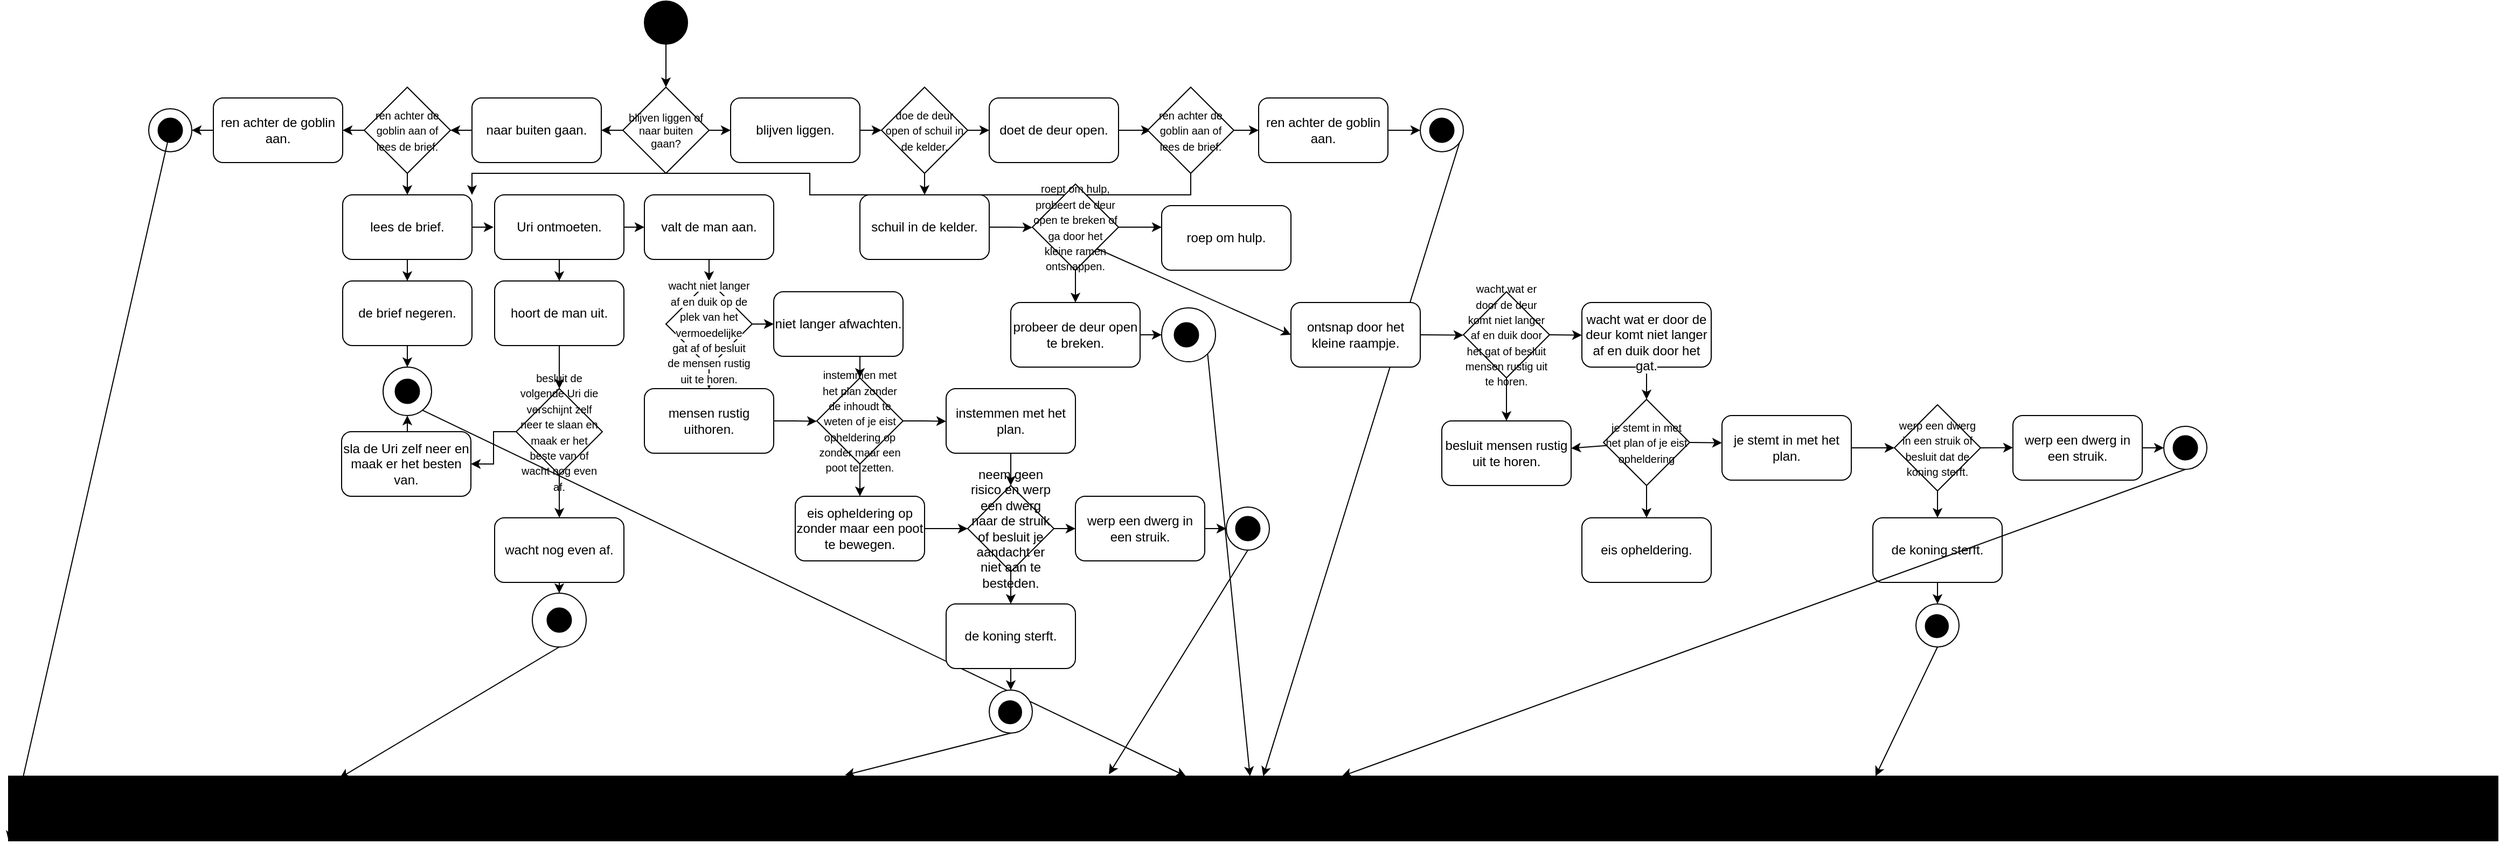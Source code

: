 <mxfile version="22.0.0" type="device">
  <diagram id="C5RBs43oDa-KdzZeNtuy" name="Page-1">
    <mxGraphModel dx="2767" dy="1206" grid="1" gridSize="10" guides="1" tooltips="1" connect="1" arrows="1" fold="1" page="1" pageScale="1" pageWidth="827" pageHeight="1169" math="0" shadow="0">
      <root>
        <mxCell id="WIyWlLk6GJQsqaUBKTNV-0" />
        <mxCell id="WIyWlLk6GJQsqaUBKTNV-1" parent="WIyWlLk6GJQsqaUBKTNV-0" />
        <mxCell id="JVH38c-LuEpq8ZFokZwe-1" style="edgeStyle=orthogonalEdgeStyle;rounded=0;orthogonalLoop=1;jettySize=auto;html=1;exitX=0.5;exitY=1;exitDx=0;exitDy=0;" parent="WIyWlLk6GJQsqaUBKTNV-1" source="JVH38c-LuEpq8ZFokZwe-0" edge="1">
          <mxGeometry relative="1" as="geometry">
            <mxPoint x="380" y="840" as="targetPoint" />
          </mxGeometry>
        </mxCell>
        <mxCell id="JVH38c-LuEpq8ZFokZwe-0" value="" style="ellipse;whiteSpace=wrap;html=1;aspect=fixed;strokeColor=#000000;fillColor=#000000;" parent="WIyWlLk6GJQsqaUBKTNV-1" vertex="1">
          <mxGeometry x="360" y="760" width="40" height="40" as="geometry" />
        </mxCell>
        <mxCell id="JVH38c-LuEpq8ZFokZwe-3" style="edgeStyle=orthogonalEdgeStyle;rounded=0;orthogonalLoop=1;jettySize=auto;html=1;exitX=0;exitY=0.5;exitDx=0;exitDy=0;" parent="WIyWlLk6GJQsqaUBKTNV-1" source="JVH38c-LuEpq8ZFokZwe-2" edge="1">
          <mxGeometry relative="1" as="geometry">
            <mxPoint x="320" y="880" as="targetPoint" />
          </mxGeometry>
        </mxCell>
        <mxCell id="JVH38c-LuEpq8ZFokZwe-4" style="edgeStyle=orthogonalEdgeStyle;rounded=0;orthogonalLoop=1;jettySize=auto;html=1;exitX=1;exitY=0.5;exitDx=0;exitDy=0;" parent="WIyWlLk6GJQsqaUBKTNV-1" source="JVH38c-LuEpq8ZFokZwe-2" edge="1">
          <mxGeometry relative="1" as="geometry">
            <mxPoint x="440" y="880" as="targetPoint" />
          </mxGeometry>
        </mxCell>
        <mxCell id="JVH38c-LuEpq8ZFokZwe-2" value="&lt;font style=&quot;font-size: 10px;&quot;&gt;blijven liggen of naar buiten gaan?&lt;/font&gt;" style="rhombus;whiteSpace=wrap;html=1;fontSize=10;rotation=0;" parent="WIyWlLk6GJQsqaUBKTNV-1" vertex="1">
          <mxGeometry x="340" y="840" width="80" height="80" as="geometry" />
        </mxCell>
        <mxCell id="JVH38c-LuEpq8ZFokZwe-7" style="edgeStyle=orthogonalEdgeStyle;rounded=0;orthogonalLoop=1;jettySize=auto;html=1;exitX=0;exitY=0.5;exitDx=0;exitDy=0;" parent="WIyWlLk6GJQsqaUBKTNV-1" source="JVH38c-LuEpq8ZFokZwe-5" edge="1">
          <mxGeometry relative="1" as="geometry">
            <mxPoint x="180" y="880" as="targetPoint" />
          </mxGeometry>
        </mxCell>
        <mxCell id="JVH38c-LuEpq8ZFokZwe-5" value="&lt;font style=&quot;font-size: 12px;&quot;&gt;naar buiten gaan.&lt;/font&gt;" style="rounded=1;whiteSpace=wrap;html=1;fontSize=12;" parent="WIyWlLk6GJQsqaUBKTNV-1" vertex="1">
          <mxGeometry x="200" y="850" width="120" height="60" as="geometry" />
        </mxCell>
        <mxCell id="JVH38c-LuEpq8ZFokZwe-8" style="edgeStyle=orthogonalEdgeStyle;rounded=0;orthogonalLoop=1;jettySize=auto;html=1;exitX=1;exitY=0.5;exitDx=0;exitDy=0;" parent="WIyWlLk6GJQsqaUBKTNV-1" source="JVH38c-LuEpq8ZFokZwe-6" edge="1">
          <mxGeometry relative="1" as="geometry">
            <mxPoint x="580" y="880" as="targetPoint" />
          </mxGeometry>
        </mxCell>
        <mxCell id="JVH38c-LuEpq8ZFokZwe-6" value="blijven liggen." style="rounded=1;whiteSpace=wrap;html=1;" parent="WIyWlLk6GJQsqaUBKTNV-1" vertex="1">
          <mxGeometry x="440" y="850" width="120" height="60" as="geometry" />
        </mxCell>
        <mxCell id="JVH38c-LuEpq8ZFokZwe-15" style="edgeStyle=orthogonalEdgeStyle;rounded=0;orthogonalLoop=1;jettySize=auto;html=1;exitX=0;exitY=0.5;exitDx=0;exitDy=0;" parent="WIyWlLk6GJQsqaUBKTNV-1" source="JVH38c-LuEpq8ZFokZwe-12" edge="1">
          <mxGeometry relative="1" as="geometry">
            <mxPoint x="-60" y="880" as="targetPoint" />
          </mxGeometry>
        </mxCell>
        <mxCell id="JVH38c-LuEpq8ZFokZwe-12" value="ren achter de goblin aan." style="rounded=1;whiteSpace=wrap;html=1;" parent="WIyWlLk6GJQsqaUBKTNV-1" vertex="1">
          <mxGeometry x="-40" y="850" width="120" height="60" as="geometry" />
        </mxCell>
        <mxCell id="JVH38c-LuEpq8ZFokZwe-14" style="edgeStyle=orthogonalEdgeStyle;rounded=0;orthogonalLoop=1;jettySize=auto;html=1;exitX=0;exitY=0.5;exitDx=0;exitDy=0;entryX=1;entryY=0.5;entryDx=0;entryDy=0;" parent="WIyWlLk6GJQsqaUBKTNV-1" source="JVH38c-LuEpq8ZFokZwe-13" target="JVH38c-LuEpq8ZFokZwe-12" edge="1">
          <mxGeometry relative="1" as="geometry" />
        </mxCell>
        <mxCell id="JVH38c-LuEpq8ZFokZwe-19" style="edgeStyle=orthogonalEdgeStyle;rounded=0;orthogonalLoop=1;jettySize=auto;html=1;exitX=0.5;exitY=1;exitDx=0;exitDy=0;" parent="WIyWlLk6GJQsqaUBKTNV-1" source="JVH38c-LuEpq8ZFokZwe-13" edge="1">
          <mxGeometry relative="1" as="geometry">
            <mxPoint x="140" y="940" as="targetPoint" />
          </mxGeometry>
        </mxCell>
        <mxCell id="JVH38c-LuEpq8ZFokZwe-13" value="&lt;font style=&quot;font-size: 10px;&quot;&gt;ren achter de goblin aan of lees de brief.&lt;/font&gt;" style="rhombus;whiteSpace=wrap;html=1;" parent="WIyWlLk6GJQsqaUBKTNV-1" vertex="1">
          <mxGeometry x="100" y="840" width="80" height="80" as="geometry" />
        </mxCell>
        <mxCell id="JVH38c-LuEpq8ZFokZwe-16" value="" style="ellipse;whiteSpace=wrap;html=1;aspect=fixed;" parent="WIyWlLk6GJQsqaUBKTNV-1" vertex="1">
          <mxGeometry x="-100" y="860" width="40" height="40" as="geometry" />
        </mxCell>
        <mxCell id="hC5z3ui4Namyv324sPZt-117" style="edgeStyle=none;rounded=0;orthogonalLoop=1;jettySize=auto;html=1;entryX=0;entryY=1;entryDx=0;entryDy=0;" edge="1" parent="WIyWlLk6GJQsqaUBKTNV-1" source="JVH38c-LuEpq8ZFokZwe-18" target="hC5z3ui4Namyv324sPZt-111">
          <mxGeometry relative="1" as="geometry" />
        </mxCell>
        <mxCell id="JVH38c-LuEpq8ZFokZwe-18" value="" style="ellipse;whiteSpace=wrap;html=1;aspect=fixed;fillColor=#000000;" parent="WIyWlLk6GJQsqaUBKTNV-1" vertex="1">
          <mxGeometry x="-91.25" y="868.75" width="22.5" height="22.5" as="geometry" />
        </mxCell>
        <mxCell id="JVH38c-LuEpq8ZFokZwe-21" style="edgeStyle=orthogonalEdgeStyle;rounded=0;orthogonalLoop=1;jettySize=auto;html=1;exitX=0.5;exitY=1;exitDx=0;exitDy=0;" parent="WIyWlLk6GJQsqaUBKTNV-1" source="JVH38c-LuEpq8ZFokZwe-20" edge="1">
          <mxGeometry relative="1" as="geometry">
            <mxPoint x="140" y="1020" as="targetPoint" />
          </mxGeometry>
        </mxCell>
        <mxCell id="l2KjWmBIhpVh5TFw2_E3-1" style="edgeStyle=orthogonalEdgeStyle;rounded=0;orthogonalLoop=1;jettySize=auto;html=1;exitX=1;exitY=0.5;exitDx=0;exitDy=0;" parent="WIyWlLk6GJQsqaUBKTNV-1" source="JVH38c-LuEpq8ZFokZwe-20" edge="1">
          <mxGeometry relative="1" as="geometry">
            <mxPoint x="220" y="970" as="targetPoint" />
          </mxGeometry>
        </mxCell>
        <mxCell id="JVH38c-LuEpq8ZFokZwe-20" value="lees de brief." style="rounded=1;whiteSpace=wrap;html=1;" parent="WIyWlLk6GJQsqaUBKTNV-1" vertex="1">
          <mxGeometry x="80" y="940" width="120" height="60" as="geometry" />
        </mxCell>
        <mxCell id="l2KjWmBIhpVh5TFw2_E3-0" style="edgeStyle=orthogonalEdgeStyle;rounded=0;orthogonalLoop=1;jettySize=auto;html=1;exitX=0.5;exitY=1;exitDx=0;exitDy=0;entryX=0.5;entryY=0;entryDx=0;entryDy=0;" parent="WIyWlLk6GJQsqaUBKTNV-1" source="JVH38c-LuEpq8ZFokZwe-22" target="JVH38c-LuEpq8ZFokZwe-23" edge="1">
          <mxGeometry relative="1" as="geometry" />
        </mxCell>
        <mxCell id="JVH38c-LuEpq8ZFokZwe-22" value="de brief negeren." style="rounded=1;whiteSpace=wrap;html=1;" parent="WIyWlLk6GJQsqaUBKTNV-1" vertex="1">
          <mxGeometry x="80" y="1020" width="120" height="60" as="geometry" />
        </mxCell>
        <mxCell id="hC5z3ui4Namyv324sPZt-118" style="edgeStyle=none;rounded=0;orthogonalLoop=1;jettySize=auto;html=1;exitX=0;exitY=0.5;exitDx=0;exitDy=0;" edge="1" parent="WIyWlLk6GJQsqaUBKTNV-1" source="JVH38c-LuEpq8ZFokZwe-23" target="hC5z3ui4Namyv324sPZt-111">
          <mxGeometry relative="1" as="geometry" />
        </mxCell>
        <mxCell id="JVH38c-LuEpq8ZFokZwe-23" value="" style="ellipse;whiteSpace=wrap;html=1;aspect=fixed;" parent="WIyWlLk6GJQsqaUBKTNV-1" vertex="1">
          <mxGeometry x="117.5" y="1100" width="45" height="45" as="geometry" />
        </mxCell>
        <mxCell id="JVH38c-LuEpq8ZFokZwe-24" value="" style="ellipse;whiteSpace=wrap;html=1;aspect=fixed;fillColor=#000000;" parent="WIyWlLk6GJQsqaUBKTNV-1" vertex="1">
          <mxGeometry x="128.75" y="1111.25" width="22.5" height="22.5" as="geometry" />
        </mxCell>
        <mxCell id="l2KjWmBIhpVh5TFw2_E3-3" style="edgeStyle=orthogonalEdgeStyle;rounded=0;orthogonalLoop=1;jettySize=auto;html=1;exitX=0.5;exitY=1;exitDx=0;exitDy=0;" parent="WIyWlLk6GJQsqaUBKTNV-1" source="l2KjWmBIhpVh5TFw2_E3-2" edge="1">
          <mxGeometry relative="1" as="geometry">
            <mxPoint x="281" y="1020" as="targetPoint" />
          </mxGeometry>
        </mxCell>
        <mxCell id="l2KjWmBIhpVh5TFw2_E3-5" style="edgeStyle=orthogonalEdgeStyle;rounded=0;orthogonalLoop=1;jettySize=auto;html=1;exitX=1;exitY=0.5;exitDx=0;exitDy=0;" parent="WIyWlLk6GJQsqaUBKTNV-1" source="l2KjWmBIhpVh5TFw2_E3-2" edge="1">
          <mxGeometry relative="1" as="geometry">
            <mxPoint x="360" y="970" as="targetPoint" />
          </mxGeometry>
        </mxCell>
        <mxCell id="l2KjWmBIhpVh5TFw2_E3-2" value="Uri ontmoeten." style="rounded=1;whiteSpace=wrap;html=1;" parent="WIyWlLk6GJQsqaUBKTNV-1" vertex="1">
          <mxGeometry x="221" y="940" width="120" height="60" as="geometry" />
        </mxCell>
        <mxCell id="hC5z3ui4Namyv324sPZt-14" style="edgeStyle=orthogonalEdgeStyle;rounded=0;orthogonalLoop=1;jettySize=auto;html=1;exitX=0.5;exitY=1;exitDx=0;exitDy=0;" edge="1" parent="WIyWlLk6GJQsqaUBKTNV-1" source="l2KjWmBIhpVh5TFw2_E3-4">
          <mxGeometry relative="1" as="geometry">
            <mxPoint x="281.111" y="1120.0" as="targetPoint" />
          </mxGeometry>
        </mxCell>
        <mxCell id="l2KjWmBIhpVh5TFw2_E3-4" value="hoort de man uit." style="rounded=1;whiteSpace=wrap;html=1;" parent="WIyWlLk6GJQsqaUBKTNV-1" vertex="1">
          <mxGeometry x="221" y="1020" width="120" height="60" as="geometry" />
        </mxCell>
        <mxCell id="l2KjWmBIhpVh5TFw2_E3-7" style="edgeStyle=orthogonalEdgeStyle;rounded=0;orthogonalLoop=1;jettySize=auto;html=1;exitX=0.5;exitY=1;exitDx=0;exitDy=0;" parent="WIyWlLk6GJQsqaUBKTNV-1" source="l2KjWmBIhpVh5TFw2_E3-6" edge="1">
          <mxGeometry relative="1" as="geometry">
            <mxPoint x="420" y="1020" as="targetPoint" />
          </mxGeometry>
        </mxCell>
        <mxCell id="l2KjWmBIhpVh5TFw2_E3-6" value="valt de man aan." style="rounded=1;whiteSpace=wrap;html=1;" parent="WIyWlLk6GJQsqaUBKTNV-1" vertex="1">
          <mxGeometry x="360" y="940" width="120" height="60" as="geometry" />
        </mxCell>
        <mxCell id="hC5z3ui4Namyv324sPZt-0" style="edgeStyle=orthogonalEdgeStyle;rounded=0;orthogonalLoop=1;jettySize=auto;html=1;exitX=1;exitY=0.5;exitDx=0;exitDy=0;" edge="1" parent="WIyWlLk6GJQsqaUBKTNV-1" source="l2KjWmBIhpVh5TFw2_E3-8">
          <mxGeometry relative="1" as="geometry">
            <mxPoint x="480" y="1060.333" as="targetPoint" />
          </mxGeometry>
        </mxCell>
        <mxCell id="hC5z3ui4Namyv324sPZt-1" style="edgeStyle=orthogonalEdgeStyle;rounded=0;orthogonalLoop=1;jettySize=auto;html=1;exitX=0.5;exitY=1;exitDx=0;exitDy=0;" edge="1" parent="WIyWlLk6GJQsqaUBKTNV-1" source="l2KjWmBIhpVh5TFw2_E3-8">
          <mxGeometry relative="1" as="geometry">
            <mxPoint x="420" y="1120.0" as="targetPoint" />
          </mxGeometry>
        </mxCell>
        <mxCell id="l2KjWmBIhpVh5TFw2_E3-8" value="&lt;font style=&quot;font-size: 10px;&quot;&gt;&lt;br&gt;&lt;span style=&quot;color: rgb(0, 0, 0); font-family: Helvetica; font-style: normal; font-variant-ligatures: normal; font-variant-caps: normal; font-weight: 400; letter-spacing: normal; orphans: 2; text-align: center; text-indent: 0px; text-transform: none; widows: 2; word-spacing: 0px; -webkit-text-stroke-width: 0px; background-color: rgb(251, 251, 251); text-decoration-thickness: initial; text-decoration-style: initial; text-decoration-color: initial; float: none; display: inline !important;&quot;&gt;wacht niet langer af en duik op de plek van het vermoedelijke gat af of besluit de mensen rustig uit te horen.&lt;/span&gt;&lt;br&gt;&lt;/font&gt;" style="rhombus;whiteSpace=wrap;html=1;" parent="WIyWlLk6GJQsqaUBKTNV-1" vertex="1">
          <mxGeometry x="380" y="1020" width="80" height="80" as="geometry" />
        </mxCell>
        <mxCell id="hC5z3ui4Namyv324sPZt-4" style="edgeStyle=orthogonalEdgeStyle;rounded=0;orthogonalLoop=1;jettySize=auto;html=1;exitX=1;exitY=0.5;exitDx=0;exitDy=0;" edge="1" parent="WIyWlLk6GJQsqaUBKTNV-1" source="hC5z3ui4Namyv324sPZt-2">
          <mxGeometry relative="1" as="geometry">
            <mxPoint x="520" y="1150.333" as="targetPoint" />
          </mxGeometry>
        </mxCell>
        <mxCell id="hC5z3ui4Namyv324sPZt-2" value="mensen rustig uithoren." style="rounded=1;whiteSpace=wrap;html=1;" vertex="1" parent="WIyWlLk6GJQsqaUBKTNV-1">
          <mxGeometry x="360" y="1120" width="120" height="60" as="geometry" />
        </mxCell>
        <mxCell id="hC5z3ui4Namyv324sPZt-6" style="edgeStyle=orthogonalEdgeStyle;rounded=0;orthogonalLoop=1;jettySize=auto;html=1;exitX=0.75;exitY=1;exitDx=0;exitDy=0;entryX=0.5;entryY=0;entryDx=0;entryDy=0;" edge="1" parent="WIyWlLk6GJQsqaUBKTNV-1" source="hC5z3ui4Namyv324sPZt-3" target="hC5z3ui4Namyv324sPZt-5">
          <mxGeometry relative="1" as="geometry" />
        </mxCell>
        <mxCell id="hC5z3ui4Namyv324sPZt-3" value="niet langer afwachten." style="rounded=1;whiteSpace=wrap;html=1;" vertex="1" parent="WIyWlLk6GJQsqaUBKTNV-1">
          <mxGeometry x="480" y="1030" width="120" height="60" as="geometry" />
        </mxCell>
        <mxCell id="hC5z3ui4Namyv324sPZt-7" style="edgeStyle=orthogonalEdgeStyle;rounded=0;orthogonalLoop=1;jettySize=auto;html=1;exitX=1;exitY=0.5;exitDx=0;exitDy=0;" edge="1" parent="WIyWlLk6GJQsqaUBKTNV-1" source="hC5z3ui4Namyv324sPZt-5">
          <mxGeometry relative="1" as="geometry">
            <mxPoint x="640" y="1150.333" as="targetPoint" />
          </mxGeometry>
        </mxCell>
        <mxCell id="hC5z3ui4Namyv324sPZt-9" style="edgeStyle=orthogonalEdgeStyle;rounded=0;orthogonalLoop=1;jettySize=auto;html=1;exitX=0.5;exitY=1;exitDx=0;exitDy=0;" edge="1" parent="WIyWlLk6GJQsqaUBKTNV-1" source="hC5z3ui4Namyv324sPZt-5">
          <mxGeometry relative="1" as="geometry">
            <mxPoint x="560" y="1220.0" as="targetPoint" />
          </mxGeometry>
        </mxCell>
        <mxCell id="hC5z3ui4Namyv324sPZt-5" value="&lt;font style=&quot;font-size: 10px;&quot;&gt;instemmen met het plan zonder de inhoudt te weten of je eist opheldering op zonder maar een poot te zetten.&lt;/font&gt;" style="rhombus;whiteSpace=wrap;html=1;align=center;" vertex="1" parent="WIyWlLk6GJQsqaUBKTNV-1">
          <mxGeometry x="520" y="1110" width="80" height="80" as="geometry" />
        </mxCell>
        <mxCell id="hC5z3ui4Namyv324sPZt-13" style="edgeStyle=orthogonalEdgeStyle;rounded=0;orthogonalLoop=1;jettySize=auto;html=1;exitX=0.5;exitY=1;exitDx=0;exitDy=0;entryX=0.5;entryY=0;entryDx=0;entryDy=0;" edge="1" parent="WIyWlLk6GJQsqaUBKTNV-1" source="hC5z3ui4Namyv324sPZt-8" target="hC5z3ui4Namyv324sPZt-11">
          <mxGeometry relative="1" as="geometry" />
        </mxCell>
        <mxCell id="hC5z3ui4Namyv324sPZt-8" value="instemmen met het plan." style="rounded=1;whiteSpace=wrap;html=1;" vertex="1" parent="WIyWlLk6GJQsqaUBKTNV-1">
          <mxGeometry x="640" y="1120" width="120" height="60" as="geometry" />
        </mxCell>
        <mxCell id="hC5z3ui4Namyv324sPZt-12" style="edgeStyle=orthogonalEdgeStyle;rounded=0;orthogonalLoop=1;jettySize=auto;html=1;exitX=1;exitY=0.5;exitDx=0;exitDy=0;entryX=0;entryY=0.5;entryDx=0;entryDy=0;" edge="1" parent="WIyWlLk6GJQsqaUBKTNV-1" source="hC5z3ui4Namyv324sPZt-10" target="hC5z3ui4Namyv324sPZt-11">
          <mxGeometry relative="1" as="geometry" />
        </mxCell>
        <mxCell id="hC5z3ui4Namyv324sPZt-10" value="eis opheldering op zonder maar een poot te bewegen." style="rounded=1;whiteSpace=wrap;html=1;" vertex="1" parent="WIyWlLk6GJQsqaUBKTNV-1">
          <mxGeometry x="500" y="1220" width="120" height="60" as="geometry" />
        </mxCell>
        <mxCell id="hC5z3ui4Namyv324sPZt-55" style="edgeStyle=orthogonalEdgeStyle;rounded=0;orthogonalLoop=1;jettySize=auto;html=1;" edge="1" parent="WIyWlLk6GJQsqaUBKTNV-1" source="hC5z3ui4Namyv324sPZt-11">
          <mxGeometry relative="1" as="geometry">
            <mxPoint x="760" y="1250" as="targetPoint" />
          </mxGeometry>
        </mxCell>
        <mxCell id="hC5z3ui4Namyv324sPZt-56" style="edgeStyle=orthogonalEdgeStyle;rounded=0;orthogonalLoop=1;jettySize=auto;html=1;" edge="1" parent="WIyWlLk6GJQsqaUBKTNV-1" source="hC5z3ui4Namyv324sPZt-11">
          <mxGeometry relative="1" as="geometry">
            <mxPoint x="700" y="1320" as="targetPoint" />
          </mxGeometry>
        </mxCell>
        <mxCell id="hC5z3ui4Namyv324sPZt-11" value="neem geen risico en werp een dwerg naar de struik of besluit je aandacht er niet aan te besteden." style="rhombus;whiteSpace=wrap;html=1;" vertex="1" parent="WIyWlLk6GJQsqaUBKTNV-1">
          <mxGeometry x="660" y="1210" width="80" height="80" as="geometry" />
        </mxCell>
        <mxCell id="hC5z3ui4Namyv324sPZt-16" style="edgeStyle=orthogonalEdgeStyle;rounded=0;orthogonalLoop=1;jettySize=auto;html=1;exitX=0;exitY=0.5;exitDx=0;exitDy=0;" edge="1" parent="WIyWlLk6GJQsqaUBKTNV-1" source="hC5z3ui4Namyv324sPZt-15" target="hC5z3ui4Namyv324sPZt-17">
          <mxGeometry relative="1" as="geometry">
            <mxPoint x="200" y="1160.333" as="targetPoint" />
          </mxGeometry>
        </mxCell>
        <mxCell id="hC5z3ui4Namyv324sPZt-20" style="edgeStyle=orthogonalEdgeStyle;rounded=0;orthogonalLoop=1;jettySize=auto;html=1;exitX=0.5;exitY=1;exitDx=0;exitDy=0;" edge="1" parent="WIyWlLk6GJQsqaUBKTNV-1" source="hC5z3ui4Namyv324sPZt-15">
          <mxGeometry relative="1" as="geometry">
            <mxPoint x="281.111" y="1240.0" as="targetPoint" />
          </mxGeometry>
        </mxCell>
        <mxCell id="hC5z3ui4Namyv324sPZt-15" value="&lt;font style=&quot;font-size: 10px;&quot;&gt;besluit de volgende Uri die verschijnt zelf neer te slaan en maak er het beste van of wacht nog even af.&lt;/font&gt;" style="rhombus;whiteSpace=wrap;html=1;" vertex="1" parent="WIyWlLk6GJQsqaUBKTNV-1">
          <mxGeometry x="241" y="1120" width="80" height="80" as="geometry" />
        </mxCell>
        <mxCell id="hC5z3ui4Namyv324sPZt-19" style="edgeStyle=orthogonalEdgeStyle;rounded=0;orthogonalLoop=1;jettySize=auto;html=1;exitX=0.5;exitY=0;exitDx=0;exitDy=0;entryX=0.5;entryY=1;entryDx=0;entryDy=0;" edge="1" parent="WIyWlLk6GJQsqaUBKTNV-1" source="hC5z3ui4Namyv324sPZt-17" target="JVH38c-LuEpq8ZFokZwe-23">
          <mxGeometry relative="1" as="geometry" />
        </mxCell>
        <mxCell id="hC5z3ui4Namyv324sPZt-17" value="sla de Uri zelf neer en maak er het besten van." style="rounded=1;whiteSpace=wrap;html=1;" vertex="1" parent="WIyWlLk6GJQsqaUBKTNV-1">
          <mxGeometry x="79" y="1160" width="120" height="60" as="geometry" />
        </mxCell>
        <mxCell id="hC5z3ui4Namyv324sPZt-32" style="edgeStyle=orthogonalEdgeStyle;rounded=0;orthogonalLoop=1;jettySize=auto;html=1;exitX=0.5;exitY=1;exitDx=0;exitDy=0;entryX=0.5;entryY=0;entryDx=0;entryDy=0;" edge="1" parent="WIyWlLk6GJQsqaUBKTNV-1" source="hC5z3ui4Namyv324sPZt-21" target="hC5z3ui4Namyv324sPZt-27">
          <mxGeometry relative="1" as="geometry" />
        </mxCell>
        <mxCell id="hC5z3ui4Namyv324sPZt-21" value="wacht nog even af." style="rounded=1;whiteSpace=wrap;html=1;" vertex="1" parent="WIyWlLk6GJQsqaUBKTNV-1">
          <mxGeometry x="221" y="1240" width="120" height="60" as="geometry" />
        </mxCell>
        <mxCell id="hC5z3ui4Namyv324sPZt-26" value="" style="ellipse;whiteSpace=wrap;html=1;aspect=fixed;fillColor=#000000;" vertex="1" parent="WIyWlLk6GJQsqaUBKTNV-1">
          <mxGeometry x="269.75" y="1323.75" width="22.5" height="22.5" as="geometry" />
        </mxCell>
        <mxCell id="hC5z3ui4Namyv324sPZt-27" value="" style="ellipse;whiteSpace=wrap;html=1;aspect=fixed;fillColor=none;" vertex="1" parent="WIyWlLk6GJQsqaUBKTNV-1">
          <mxGeometry x="256" y="1310" width="50" height="50" as="geometry" />
        </mxCell>
        <mxCell id="hC5z3ui4Namyv324sPZt-34" style="edgeStyle=orthogonalEdgeStyle;rounded=0;orthogonalLoop=1;jettySize=auto;html=1;exitX=1;exitY=0.5;exitDx=0;exitDy=0;" edge="1" parent="WIyWlLk6GJQsqaUBKTNV-1" source="hC5z3ui4Namyv324sPZt-33">
          <mxGeometry relative="1" as="geometry">
            <mxPoint x="680" y="880.333" as="targetPoint" />
          </mxGeometry>
        </mxCell>
        <mxCell id="hC5z3ui4Namyv324sPZt-47" style="edgeStyle=orthogonalEdgeStyle;rounded=0;orthogonalLoop=1;jettySize=auto;html=1;exitX=0.5;exitY=1;exitDx=0;exitDy=0;" edge="1" parent="WIyWlLk6GJQsqaUBKTNV-1" source="hC5z3ui4Namyv324sPZt-33">
          <mxGeometry relative="1" as="geometry">
            <mxPoint x="620" y="940.0" as="targetPoint" />
          </mxGeometry>
        </mxCell>
        <mxCell id="hC5z3ui4Namyv324sPZt-33" value="&lt;font style=&quot;font-size: 10px;&quot;&gt;doe de deur open of schuil in de kelder.&lt;/font&gt;" style="rhombus;whiteSpace=wrap;html=1;" vertex="1" parent="WIyWlLk6GJQsqaUBKTNV-1">
          <mxGeometry x="580" y="840" width="80" height="80" as="geometry" />
        </mxCell>
        <mxCell id="hC5z3ui4Namyv324sPZt-36" style="edgeStyle=orthogonalEdgeStyle;rounded=0;orthogonalLoop=1;jettySize=auto;html=1;exitX=1;exitY=0.5;exitDx=0;exitDy=0;" edge="1" parent="WIyWlLk6GJQsqaUBKTNV-1" source="hC5z3ui4Namyv324sPZt-35">
          <mxGeometry relative="1" as="geometry">
            <mxPoint x="830" y="880.333" as="targetPoint" />
          </mxGeometry>
        </mxCell>
        <mxCell id="hC5z3ui4Namyv324sPZt-35" value="doet de deur open." style="rounded=1;whiteSpace=wrap;html=1;" vertex="1" parent="WIyWlLk6GJQsqaUBKTNV-1">
          <mxGeometry x="680" y="850" width="120" height="60" as="geometry" />
        </mxCell>
        <mxCell id="hC5z3ui4Namyv324sPZt-44" style="edgeStyle=orthogonalEdgeStyle;rounded=0;orthogonalLoop=1;jettySize=auto;html=1;exitX=1;exitY=0.5;exitDx=0;exitDy=0;" edge="1" parent="WIyWlLk6GJQsqaUBKTNV-1" source="hC5z3ui4Namyv324sPZt-37">
          <mxGeometry relative="1" as="geometry">
            <mxPoint x="930" y="880.333" as="targetPoint" />
          </mxGeometry>
        </mxCell>
        <mxCell id="hC5z3ui4Namyv324sPZt-51" style="edgeStyle=orthogonalEdgeStyle;rounded=0;orthogonalLoop=1;jettySize=auto;html=1;exitX=0.5;exitY=1;exitDx=0;exitDy=0;entryX=1;entryY=0;entryDx=0;entryDy=0;" edge="1" parent="WIyWlLk6GJQsqaUBKTNV-1" source="hC5z3ui4Namyv324sPZt-37" target="JVH38c-LuEpq8ZFokZwe-20">
          <mxGeometry relative="1" as="geometry" />
        </mxCell>
        <mxCell id="hC5z3ui4Namyv324sPZt-37" value="&lt;font style=&quot;font-size: 10px;&quot;&gt;ren achter de goblin aan of lees de brief.&lt;/font&gt;" style="rhombus;whiteSpace=wrap;html=1;" vertex="1" parent="WIyWlLk6GJQsqaUBKTNV-1">
          <mxGeometry x="827" y="840" width="80" height="80" as="geometry" />
        </mxCell>
        <mxCell id="hC5z3ui4Namyv324sPZt-45" style="edgeStyle=orthogonalEdgeStyle;rounded=0;orthogonalLoop=1;jettySize=auto;html=1;exitX=1;exitY=0.5;exitDx=0;exitDy=0;" edge="1" parent="WIyWlLk6GJQsqaUBKTNV-1" source="hC5z3ui4Namyv324sPZt-39">
          <mxGeometry relative="1" as="geometry">
            <mxPoint x="1080" y="880.333" as="targetPoint" />
          </mxGeometry>
        </mxCell>
        <mxCell id="hC5z3ui4Namyv324sPZt-39" value="ren achter de goblin aan." style="rounded=1;whiteSpace=wrap;html=1;" vertex="1" parent="WIyWlLk6GJQsqaUBKTNV-1">
          <mxGeometry x="930" y="850" width="120" height="60" as="geometry" />
        </mxCell>
        <mxCell id="hC5z3ui4Namyv324sPZt-119" style="edgeStyle=none;rounded=0;orthogonalLoop=1;jettySize=auto;html=1;exitX=1;exitY=0.5;exitDx=0;exitDy=0;" edge="1" parent="WIyWlLk6GJQsqaUBKTNV-1" source="hC5z3ui4Namyv324sPZt-40" target="hC5z3ui4Namyv324sPZt-111">
          <mxGeometry relative="1" as="geometry" />
        </mxCell>
        <mxCell id="hC5z3ui4Namyv324sPZt-40" value="" style="ellipse;whiteSpace=wrap;html=1;aspect=fixed;" vertex="1" parent="WIyWlLk6GJQsqaUBKTNV-1">
          <mxGeometry x="1080" y="860" width="40" height="40" as="geometry" />
        </mxCell>
        <mxCell id="hC5z3ui4Namyv324sPZt-41" value="" style="ellipse;whiteSpace=wrap;html=1;aspect=fixed;fillColor=#000000;" vertex="1" parent="WIyWlLk6GJQsqaUBKTNV-1">
          <mxGeometry x="1088.75" y="868.75" width="22.5" height="22.5" as="geometry" />
        </mxCell>
        <mxCell id="hC5z3ui4Namyv324sPZt-46" style="edgeStyle=orthogonalEdgeStyle;rounded=0;orthogonalLoop=1;jettySize=auto;html=1;exitX=0.5;exitY=1;exitDx=0;exitDy=0;" edge="1" parent="WIyWlLk6GJQsqaUBKTNV-1" source="hC5z3ui4Namyv324sPZt-37" target="hC5z3ui4Namyv324sPZt-37">
          <mxGeometry relative="1" as="geometry" />
        </mxCell>
        <mxCell id="hC5z3ui4Namyv324sPZt-49" style="edgeStyle=orthogonalEdgeStyle;rounded=0;orthogonalLoop=1;jettySize=auto;html=1;exitX=1;exitY=0.5;exitDx=0;exitDy=0;" edge="1" parent="WIyWlLk6GJQsqaUBKTNV-1" source="hC5z3ui4Namyv324sPZt-48">
          <mxGeometry relative="1" as="geometry">
            <mxPoint x="720" y="970.333" as="targetPoint" />
          </mxGeometry>
        </mxCell>
        <mxCell id="hC5z3ui4Namyv324sPZt-48" value="schuil in de kelder." style="rounded=1;whiteSpace=wrap;html=1;" vertex="1" parent="WIyWlLk6GJQsqaUBKTNV-1">
          <mxGeometry x="560" y="940" width="120" height="60" as="geometry" />
        </mxCell>
        <mxCell id="hC5z3ui4Namyv324sPZt-59" style="edgeStyle=orthogonalEdgeStyle;rounded=0;orthogonalLoop=1;jettySize=auto;html=1;" edge="1" parent="WIyWlLk6GJQsqaUBKTNV-1" source="hC5z3ui4Namyv324sPZt-50">
          <mxGeometry relative="1" as="geometry">
            <mxPoint x="760" y="1040.0" as="targetPoint" />
          </mxGeometry>
        </mxCell>
        <mxCell id="hC5z3ui4Namyv324sPZt-61" style="edgeStyle=orthogonalEdgeStyle;rounded=0;orthogonalLoop=1;jettySize=auto;html=1;" edge="1" parent="WIyWlLk6GJQsqaUBKTNV-1" source="hC5z3ui4Namyv324sPZt-50">
          <mxGeometry relative="1" as="geometry">
            <mxPoint x="840" y="970.0" as="targetPoint" />
          </mxGeometry>
        </mxCell>
        <mxCell id="hC5z3ui4Namyv324sPZt-70" style="edgeStyle=none;rounded=0;orthogonalLoop=1;jettySize=auto;html=1;exitX=1;exitY=1;exitDx=0;exitDy=0;" edge="1" parent="WIyWlLk6GJQsqaUBKTNV-1" source="hC5z3ui4Namyv324sPZt-50">
          <mxGeometry relative="1" as="geometry">
            <mxPoint x="960" y="1070" as="targetPoint" />
          </mxGeometry>
        </mxCell>
        <mxCell id="hC5z3ui4Namyv324sPZt-50" value="&lt;font style=&quot;font-size: 10px;&quot;&gt;roept om hulp, probeert de deur open te breken of ga door het kleine ramen ontsnappen.&lt;/font&gt;" style="rhombus;whiteSpace=wrap;html=1;" vertex="1" parent="WIyWlLk6GJQsqaUBKTNV-1">
          <mxGeometry x="720" y="930" width="80" height="80" as="geometry" />
        </mxCell>
        <mxCell id="hC5z3ui4Namyv324sPZt-69" style="edgeStyle=orthogonalEdgeStyle;rounded=0;orthogonalLoop=1;jettySize=auto;html=1;" edge="1" parent="WIyWlLk6GJQsqaUBKTNV-1" source="hC5z3ui4Namyv324sPZt-60">
          <mxGeometry relative="1" as="geometry">
            <mxPoint x="840" y="1070.0" as="targetPoint" />
          </mxGeometry>
        </mxCell>
        <mxCell id="hC5z3ui4Namyv324sPZt-60" value="probeer de deur open te breken." style="rounded=1;whiteSpace=wrap;html=1;" vertex="1" parent="WIyWlLk6GJQsqaUBKTNV-1">
          <mxGeometry x="700" y="1040" width="120" height="60" as="geometry" />
        </mxCell>
        <mxCell id="hC5z3ui4Namyv324sPZt-62" value="roep om hulp." style="rounded=1;whiteSpace=wrap;html=1;" vertex="1" parent="WIyWlLk6GJQsqaUBKTNV-1">
          <mxGeometry x="840" y="950" width="120" height="60" as="geometry" />
        </mxCell>
        <mxCell id="hC5z3ui4Namyv324sPZt-66" value="" style="ellipse;whiteSpace=wrap;html=1;aspect=fixed;fillColor=#000000;" vertex="1" parent="WIyWlLk6GJQsqaUBKTNV-1">
          <mxGeometry x="851.75" y="1058.75" width="22.5" height="22.5" as="geometry" />
        </mxCell>
        <mxCell id="hC5z3ui4Namyv324sPZt-114" style="edgeStyle=none;rounded=0;orthogonalLoop=1;jettySize=auto;html=1;exitX=1;exitY=1;exitDx=0;exitDy=0;" edge="1" parent="WIyWlLk6GJQsqaUBKTNV-1" source="hC5z3ui4Namyv324sPZt-67" target="hC5z3ui4Namyv324sPZt-111">
          <mxGeometry relative="1" as="geometry" />
        </mxCell>
        <mxCell id="hC5z3ui4Namyv324sPZt-67" value="" style="ellipse;whiteSpace=wrap;html=1;aspect=fixed;fillColor=none;" vertex="1" parent="WIyWlLk6GJQsqaUBKTNV-1">
          <mxGeometry x="840" y="1045" width="50" height="50" as="geometry" />
        </mxCell>
        <mxCell id="hC5z3ui4Namyv324sPZt-72" style="edgeStyle=none;rounded=0;orthogonalLoop=1;jettySize=auto;html=1;exitX=1;exitY=0.5;exitDx=0;exitDy=0;" edge="1" parent="WIyWlLk6GJQsqaUBKTNV-1" source="hC5z3ui4Namyv324sPZt-71">
          <mxGeometry relative="1" as="geometry">
            <mxPoint x="1120" y="1070.333" as="targetPoint" />
          </mxGeometry>
        </mxCell>
        <mxCell id="hC5z3ui4Namyv324sPZt-71" value="ontsnap door het kleine raampje." style="rounded=1;whiteSpace=wrap;html=1;" vertex="1" parent="WIyWlLk6GJQsqaUBKTNV-1">
          <mxGeometry x="960" y="1040" width="120" height="60" as="geometry" />
        </mxCell>
        <mxCell id="hC5z3ui4Namyv324sPZt-74" style="edgeStyle=none;rounded=0;orthogonalLoop=1;jettySize=auto;html=1;exitX=1;exitY=0.5;exitDx=0;exitDy=0;" edge="1" parent="WIyWlLk6GJQsqaUBKTNV-1" source="hC5z3ui4Namyv324sPZt-73">
          <mxGeometry relative="1" as="geometry">
            <mxPoint x="1230" y="1070.333" as="targetPoint" />
          </mxGeometry>
        </mxCell>
        <mxCell id="hC5z3ui4Namyv324sPZt-76" style="edgeStyle=none;rounded=0;orthogonalLoop=1;jettySize=auto;html=1;exitX=0.5;exitY=1;exitDx=0;exitDy=0;" edge="1" parent="WIyWlLk6GJQsqaUBKTNV-1" source="hC5z3ui4Namyv324sPZt-73">
          <mxGeometry relative="1" as="geometry">
            <mxPoint x="1160" y="1150.0" as="targetPoint" />
          </mxGeometry>
        </mxCell>
        <mxCell id="hC5z3ui4Namyv324sPZt-73" value="&lt;font style=&quot;font-size: 10px;&quot;&gt;wacht wat er door de deur komt niet langer af en duik door het gat of besluit mensen rustig uit te horen.&lt;/font&gt;" style="rhombus;whiteSpace=wrap;html=1;" vertex="1" parent="WIyWlLk6GJQsqaUBKTNV-1">
          <mxGeometry x="1120" y="1030" width="80" height="80" as="geometry" />
        </mxCell>
        <mxCell id="hC5z3ui4Namyv324sPZt-78" style="edgeStyle=none;rounded=0;orthogonalLoop=1;jettySize=auto;html=1;" edge="1" parent="WIyWlLk6GJQsqaUBKTNV-1" source="hC5z3ui4Namyv324sPZt-75">
          <mxGeometry relative="1" as="geometry">
            <mxPoint x="1290" y="1130.0" as="targetPoint" />
          </mxGeometry>
        </mxCell>
        <mxCell id="hC5z3ui4Namyv324sPZt-75" value="&lt;br&gt;&lt;span style=&quot;color: rgb(0, 0, 0); font-family: Helvetica; font-style: normal; font-variant-ligatures: normal; font-variant-caps: normal; font-weight: 400; letter-spacing: normal; orphans: 2; text-align: center; text-indent: 0px; text-transform: none; widows: 2; word-spacing: 0px; -webkit-text-stroke-width: 0px; background-color: rgb(251, 251, 251); text-decoration-thickness: initial; text-decoration-style: initial; text-decoration-color: initial; float: none; display: inline !important;&quot;&gt;wacht wat er door de deur komt niet langer af en duik door het gat.&lt;/span&gt;&lt;br&gt;" style="rounded=1;whiteSpace=wrap;html=1;" vertex="1" parent="WIyWlLk6GJQsqaUBKTNV-1">
          <mxGeometry x="1230" y="1040" width="120" height="60" as="geometry" />
        </mxCell>
        <mxCell id="hC5z3ui4Namyv324sPZt-77" value="besluit mensen rustig uit te horen." style="rounded=1;whiteSpace=wrap;html=1;" vertex="1" parent="WIyWlLk6GJQsqaUBKTNV-1">
          <mxGeometry x="1100" y="1150" width="120" height="60" as="geometry" />
        </mxCell>
        <mxCell id="hC5z3ui4Namyv324sPZt-80" value="" style="edgeStyle=none;rounded=0;orthogonalLoop=1;jettySize=auto;html=1;" edge="1" parent="WIyWlLk6GJQsqaUBKTNV-1" source="hC5z3ui4Namyv324sPZt-79" target="hC5z3ui4Namyv324sPZt-77">
          <mxGeometry relative="1" as="geometry" />
        </mxCell>
        <mxCell id="hC5z3ui4Namyv324sPZt-81" style="edgeStyle=none;rounded=0;orthogonalLoop=1;jettySize=auto;html=1;exitX=0.5;exitY=1;exitDx=0;exitDy=0;" edge="1" parent="WIyWlLk6GJQsqaUBKTNV-1" source="hC5z3ui4Namyv324sPZt-79">
          <mxGeometry relative="1" as="geometry">
            <mxPoint x="1290" y="1240.0" as="targetPoint" />
          </mxGeometry>
        </mxCell>
        <mxCell id="hC5z3ui4Namyv324sPZt-82" style="edgeStyle=none;rounded=0;orthogonalLoop=1;jettySize=auto;html=1;exitX=1;exitY=0.5;exitDx=0;exitDy=0;" edge="1" parent="WIyWlLk6GJQsqaUBKTNV-1" source="hC5z3ui4Namyv324sPZt-79">
          <mxGeometry relative="1" as="geometry">
            <mxPoint x="1360" y="1170.333" as="targetPoint" />
          </mxGeometry>
        </mxCell>
        <mxCell id="hC5z3ui4Namyv324sPZt-79" value="&lt;font style=&quot;font-size: 10px;&quot;&gt;je stemt in met het plan of je eist opheldering&lt;/font&gt;" style="rhombus;whiteSpace=wrap;html=1;" vertex="1" parent="WIyWlLk6GJQsqaUBKTNV-1">
          <mxGeometry x="1250" y="1130" width="80" height="80" as="geometry" />
        </mxCell>
        <mxCell id="hC5z3ui4Namyv324sPZt-85" style="edgeStyle=none;rounded=0;orthogonalLoop=1;jettySize=auto;html=1;" edge="1" parent="WIyWlLk6GJQsqaUBKTNV-1" source="hC5z3ui4Namyv324sPZt-83">
          <mxGeometry relative="1" as="geometry">
            <mxPoint x="1520" y="1175.0" as="targetPoint" />
          </mxGeometry>
        </mxCell>
        <mxCell id="hC5z3ui4Namyv324sPZt-83" value="je stemt in met het plan." style="rounded=1;whiteSpace=wrap;html=1;" vertex="1" parent="WIyWlLk6GJQsqaUBKTNV-1">
          <mxGeometry x="1360" y="1145" width="120" height="60" as="geometry" />
        </mxCell>
        <mxCell id="hC5z3ui4Namyv324sPZt-84" value="eis opheldering." style="rounded=1;whiteSpace=wrap;html=1;" vertex="1" parent="WIyWlLk6GJQsqaUBKTNV-1">
          <mxGeometry x="1230" y="1240" width="120" height="60" as="geometry" />
        </mxCell>
        <mxCell id="hC5z3ui4Namyv324sPZt-88" style="edgeStyle=none;rounded=0;orthogonalLoop=1;jettySize=auto;html=1;exitX=0.5;exitY=1;exitDx=0;exitDy=0;" edge="1" parent="WIyWlLk6GJQsqaUBKTNV-1" source="hC5z3ui4Namyv324sPZt-86">
          <mxGeometry relative="1" as="geometry">
            <mxPoint x="1560" y="1240.0" as="targetPoint" />
          </mxGeometry>
        </mxCell>
        <mxCell id="hC5z3ui4Namyv324sPZt-89" style="edgeStyle=none;rounded=0;orthogonalLoop=1;jettySize=auto;html=1;exitX=1;exitY=0.5;exitDx=0;exitDy=0;" edge="1" parent="WIyWlLk6GJQsqaUBKTNV-1" source="hC5z3ui4Namyv324sPZt-86">
          <mxGeometry relative="1" as="geometry">
            <mxPoint x="1630" y="1174.778" as="targetPoint" />
          </mxGeometry>
        </mxCell>
        <mxCell id="hC5z3ui4Namyv324sPZt-86" value="&lt;font style=&quot;font-size: 10px;&quot;&gt;werp een dwerg in een struik of besluit dat de koning sterft.&lt;/font&gt;" style="rhombus;whiteSpace=wrap;html=1;" vertex="1" parent="WIyWlLk6GJQsqaUBKTNV-1">
          <mxGeometry x="1520" y="1135" width="80" height="80" as="geometry" />
        </mxCell>
        <mxCell id="hC5z3ui4Namyv324sPZt-102" style="edgeStyle=none;rounded=0;orthogonalLoop=1;jettySize=auto;html=1;exitX=0.5;exitY=1;exitDx=0;exitDy=0;entryX=0.5;entryY=0;entryDx=0;entryDy=0;" edge="1" parent="WIyWlLk6GJQsqaUBKTNV-1" source="hC5z3ui4Namyv324sPZt-90" target="hC5z3ui4Namyv324sPZt-98">
          <mxGeometry relative="1" as="geometry" />
        </mxCell>
        <mxCell id="hC5z3ui4Namyv324sPZt-90" value="de koning sterft." style="rounded=1;whiteSpace=wrap;html=1;" vertex="1" parent="WIyWlLk6GJQsqaUBKTNV-1">
          <mxGeometry x="1500" y="1240" width="120" height="60" as="geometry" />
        </mxCell>
        <mxCell id="hC5z3ui4Namyv324sPZt-95" style="edgeStyle=none;rounded=0;orthogonalLoop=1;jettySize=auto;html=1;exitX=1;exitY=0.5;exitDx=0;exitDy=0;entryX=0;entryY=0.5;entryDx=0;entryDy=0;" edge="1" parent="WIyWlLk6GJQsqaUBKTNV-1" source="hC5z3ui4Namyv324sPZt-92" target="hC5z3ui4Namyv324sPZt-93">
          <mxGeometry relative="1" as="geometry" />
        </mxCell>
        <mxCell id="hC5z3ui4Namyv324sPZt-92" value="werp een dwerg in een struik." style="rounded=1;whiteSpace=wrap;html=1;" vertex="1" parent="WIyWlLk6GJQsqaUBKTNV-1">
          <mxGeometry x="1630" y="1145" width="120" height="60" as="geometry" />
        </mxCell>
        <mxCell id="hC5z3ui4Namyv324sPZt-120" style="edgeStyle=none;rounded=0;orthogonalLoop=1;jettySize=auto;html=1;exitX=0.5;exitY=1;exitDx=0;exitDy=0;" edge="1" parent="WIyWlLk6GJQsqaUBKTNV-1" source="hC5z3ui4Namyv324sPZt-93" target="hC5z3ui4Namyv324sPZt-111">
          <mxGeometry relative="1" as="geometry" />
        </mxCell>
        <mxCell id="hC5z3ui4Namyv324sPZt-93" value="" style="ellipse;whiteSpace=wrap;html=1;aspect=fixed;" vertex="1" parent="WIyWlLk6GJQsqaUBKTNV-1">
          <mxGeometry x="1770" y="1155" width="40" height="40" as="geometry" />
        </mxCell>
        <mxCell id="hC5z3ui4Namyv324sPZt-94" value="" style="ellipse;whiteSpace=wrap;html=1;aspect=fixed;fillColor=#000000;" vertex="1" parent="WIyWlLk6GJQsqaUBKTNV-1">
          <mxGeometry x="1778.75" y="1163.75" width="22.5" height="22.5" as="geometry" />
        </mxCell>
        <mxCell id="hC5z3ui4Namyv324sPZt-112" style="edgeStyle=none;rounded=0;orthogonalLoop=1;jettySize=auto;html=1;exitX=0.5;exitY=1;exitDx=0;exitDy=0;entryX=0.75;entryY=0;entryDx=0;entryDy=0;" edge="1" parent="WIyWlLk6GJQsqaUBKTNV-1" source="hC5z3ui4Namyv324sPZt-98" target="hC5z3ui4Namyv324sPZt-111">
          <mxGeometry relative="1" as="geometry" />
        </mxCell>
        <mxCell id="hC5z3ui4Namyv324sPZt-98" value="" style="ellipse;whiteSpace=wrap;html=1;aspect=fixed;" vertex="1" parent="WIyWlLk6GJQsqaUBKTNV-1">
          <mxGeometry x="1540" y="1320" width="40" height="40" as="geometry" />
        </mxCell>
        <mxCell id="hC5z3ui4Namyv324sPZt-99" value="" style="ellipse;whiteSpace=wrap;html=1;aspect=fixed;fillColor=#000000;" vertex="1" parent="WIyWlLk6GJQsqaUBKTNV-1">
          <mxGeometry x="1548.75" y="1330" width="21.25" height="21.25" as="geometry" />
        </mxCell>
        <mxCell id="hC5z3ui4Namyv324sPZt-103" style="edgeStyle=none;rounded=0;orthogonalLoop=1;jettySize=auto;html=1;exitX=0.5;exitY=1;exitDx=0;exitDy=0;entryX=0.5;entryY=0;entryDx=0;entryDy=0;" edge="1" parent="WIyWlLk6GJQsqaUBKTNV-1" source="hC5z3ui4Namyv324sPZt-104" target="hC5z3ui4Namyv324sPZt-105">
          <mxGeometry relative="1" as="geometry" />
        </mxCell>
        <mxCell id="hC5z3ui4Namyv324sPZt-104" value="de koning sterft." style="rounded=1;whiteSpace=wrap;html=1;" vertex="1" parent="WIyWlLk6GJQsqaUBKTNV-1">
          <mxGeometry x="640" y="1320" width="120" height="60" as="geometry" />
        </mxCell>
        <mxCell id="hC5z3ui4Namyv324sPZt-105" value="" style="ellipse;whiteSpace=wrap;html=1;aspect=fixed;" vertex="1" parent="WIyWlLk6GJQsqaUBKTNV-1">
          <mxGeometry x="680" y="1400" width="40" height="40" as="geometry" />
        </mxCell>
        <mxCell id="hC5z3ui4Namyv324sPZt-106" value="" style="ellipse;whiteSpace=wrap;html=1;aspect=fixed;fillColor=#000000;" vertex="1" parent="WIyWlLk6GJQsqaUBKTNV-1">
          <mxGeometry x="688.75" y="1410" width="21.25" height="21.25" as="geometry" />
        </mxCell>
        <mxCell id="hC5z3ui4Namyv324sPZt-107" style="edgeStyle=none;rounded=0;orthogonalLoop=1;jettySize=auto;html=1;exitX=1;exitY=0.5;exitDx=0;exitDy=0;entryX=0;entryY=0.5;entryDx=0;entryDy=0;" edge="1" parent="WIyWlLk6GJQsqaUBKTNV-1" source="hC5z3ui4Namyv324sPZt-108" target="hC5z3ui4Namyv324sPZt-109">
          <mxGeometry relative="1" as="geometry" />
        </mxCell>
        <mxCell id="hC5z3ui4Namyv324sPZt-108" value="werp een dwerg in een struik." style="rounded=1;whiteSpace=wrap;html=1;" vertex="1" parent="WIyWlLk6GJQsqaUBKTNV-1">
          <mxGeometry x="760" y="1220" width="120" height="60" as="geometry" />
        </mxCell>
        <mxCell id="hC5z3ui4Namyv324sPZt-109" value="" style="ellipse;whiteSpace=wrap;html=1;aspect=fixed;" vertex="1" parent="WIyWlLk6GJQsqaUBKTNV-1">
          <mxGeometry x="900" y="1230" width="40" height="40" as="geometry" />
        </mxCell>
        <mxCell id="hC5z3ui4Namyv324sPZt-110" value="" style="ellipse;whiteSpace=wrap;html=1;aspect=fixed;fillColor=#000000;" vertex="1" parent="WIyWlLk6GJQsqaUBKTNV-1">
          <mxGeometry x="908.75" y="1238.75" width="22.5" height="22.5" as="geometry" />
        </mxCell>
        <mxCell id="hC5z3ui4Namyv324sPZt-111" value="" style="rounded=0;whiteSpace=wrap;html=1;strokeColor=#000000;fillColor=#000000;" vertex="1" parent="WIyWlLk6GJQsqaUBKTNV-1">
          <mxGeometry x="-230" y="1480" width="2310" height="60" as="geometry" />
        </mxCell>
        <mxCell id="hC5z3ui4Namyv324sPZt-113" style="edgeStyle=none;rounded=0;orthogonalLoop=1;jettySize=auto;html=1;exitX=0.5;exitY=1;exitDx=0;exitDy=0;entryX=0.442;entryY=-0.03;entryDx=0;entryDy=0;entryPerimeter=0;" edge="1" parent="WIyWlLk6GJQsqaUBKTNV-1" source="hC5z3ui4Namyv324sPZt-109" target="hC5z3ui4Namyv324sPZt-111">
          <mxGeometry relative="1" as="geometry" />
        </mxCell>
        <mxCell id="hC5z3ui4Namyv324sPZt-115" style="edgeStyle=none;rounded=0;orthogonalLoop=1;jettySize=auto;html=1;exitX=0.5;exitY=1;exitDx=0;exitDy=0;entryX=0.336;entryY=-0.016;entryDx=0;entryDy=0;entryPerimeter=0;" edge="1" parent="WIyWlLk6GJQsqaUBKTNV-1" source="hC5z3ui4Namyv324sPZt-105" target="hC5z3ui4Namyv324sPZt-111">
          <mxGeometry relative="1" as="geometry" />
        </mxCell>
        <mxCell id="hC5z3ui4Namyv324sPZt-116" style="edgeStyle=none;rounded=0;orthogonalLoop=1;jettySize=auto;html=1;exitX=0.5;exitY=1;exitDx=0;exitDy=0;entryX=0.133;entryY=0.029;entryDx=0;entryDy=0;entryPerimeter=0;" edge="1" parent="WIyWlLk6GJQsqaUBKTNV-1" source="hC5z3ui4Namyv324sPZt-27" target="hC5z3ui4Namyv324sPZt-111">
          <mxGeometry relative="1" as="geometry" />
        </mxCell>
        <mxCell id="hC5z3ui4Namyv324sPZt-121" style="edgeStyle=none;rounded=0;orthogonalLoop=1;jettySize=auto;html=1;exitX=0;exitY=0.5;exitDx=0;exitDy=0;" edge="1" parent="WIyWlLk6GJQsqaUBKTNV-1" source="hC5z3ui4Namyv324sPZt-111" target="hC5z3ui4Namyv324sPZt-111">
          <mxGeometry relative="1" as="geometry" />
        </mxCell>
      </root>
    </mxGraphModel>
  </diagram>
</mxfile>
